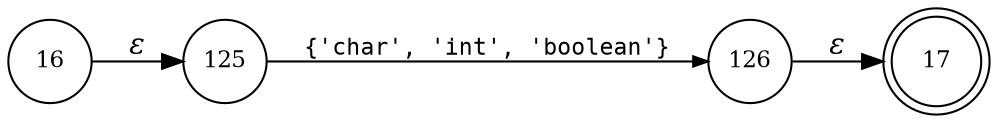 digraph ATN {
rankdir=LR;
s17[fontsize=11, label="17", shape=doublecircle, fixedsize=true, width=.6];
s16[fontsize=11,label="16", shape=circle, fixedsize=true, width=.55, peripheries=1];
s125[fontsize=11,label="125", shape=circle, fixedsize=true, width=.55, peripheries=1];
s126[fontsize=11,label="126", shape=circle, fixedsize=true, width=.55, peripheries=1];
s16 -> s125 [fontname="Times-Italic", label="&epsilon;"];
s125 -> s126 [fontsize=11, fontname="Courier", arrowsize=.7, label = "{'char', 'int', 'boolean'}", arrowhead = normal];
s126 -> s17 [fontname="Times-Italic", label="&epsilon;"];
}